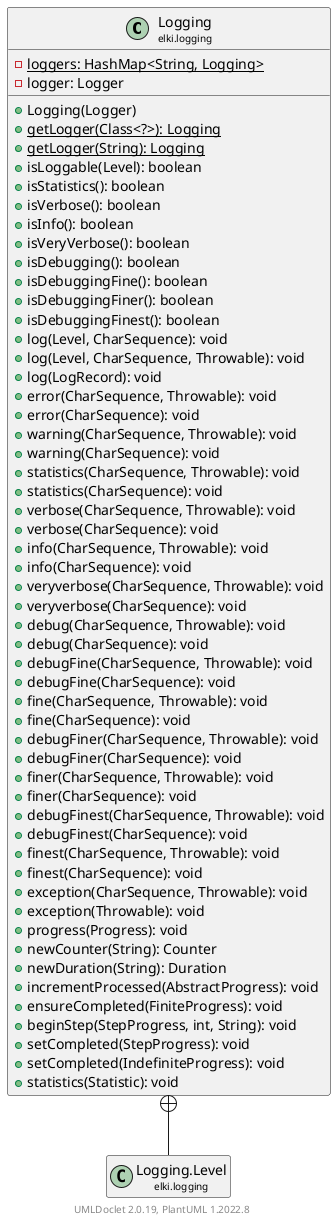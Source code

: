 @startuml
    remove .*\.(Instance|Par|Parameterizer|Factory)$
    set namespaceSeparator none
    hide empty fields
    hide empty methods

    class "<size:14>Logging\n<size:10>elki.logging" as elki.logging.Logging [[Logging.html]] {
        {static} -loggers: HashMap<String, Logging>
        -logger: Logger
        +Logging(Logger)
        {static} +getLogger(Class<?>): Logging
        {static} +getLogger(String): Logging
        +isLoggable(Level): boolean
        +isStatistics(): boolean
        +isVerbose(): boolean
        +isInfo(): boolean
        +isVeryVerbose(): boolean
        +isDebugging(): boolean
        +isDebuggingFine(): boolean
        +isDebuggingFiner(): boolean
        +isDebuggingFinest(): boolean
        +log(Level, CharSequence): void
        +log(Level, CharSequence, Throwable): void
        +log(LogRecord): void
        +error(CharSequence, Throwable): void
        +error(CharSequence): void
        +warning(CharSequence, Throwable): void
        +warning(CharSequence): void
        +statistics(CharSequence, Throwable): void
        +statistics(CharSequence): void
        +verbose(CharSequence, Throwable): void
        +verbose(CharSequence): void
        +info(CharSequence, Throwable): void
        +info(CharSequence): void
        +veryverbose(CharSequence, Throwable): void
        +veryverbose(CharSequence): void
        +debug(CharSequence, Throwable): void
        +debug(CharSequence): void
        +debugFine(CharSequence, Throwable): void
        +debugFine(CharSequence): void
        +fine(CharSequence, Throwable): void
        +fine(CharSequence): void
        +debugFiner(CharSequence, Throwable): void
        +debugFiner(CharSequence): void
        +finer(CharSequence, Throwable): void
        +finer(CharSequence): void
        +debugFinest(CharSequence, Throwable): void
        +debugFinest(CharSequence): void
        +finest(CharSequence, Throwable): void
        +finest(CharSequence): void
        +exception(CharSequence, Throwable): void
        +exception(Throwable): void
        +progress(Progress): void
        +newCounter(String): Counter
        +newDuration(String): Duration
        +incrementProcessed(AbstractProgress): void
        +ensureCompleted(FiniteProgress): void
        +beginStep(StepProgress, int, String): void
        +setCompleted(StepProgress): void
        +setCompleted(IndefiniteProgress): void
        +statistics(Statistic): void
    }
    class "<size:14>Logging.Level\n<size:10>elki.logging" as elki.logging.Logging.Level [[Logging.Level.html]]

    elki.logging.Logging +-- elki.logging.Logging.Level

    center footer UMLDoclet 2.0.19, PlantUML 1.2022.8
@enduml
